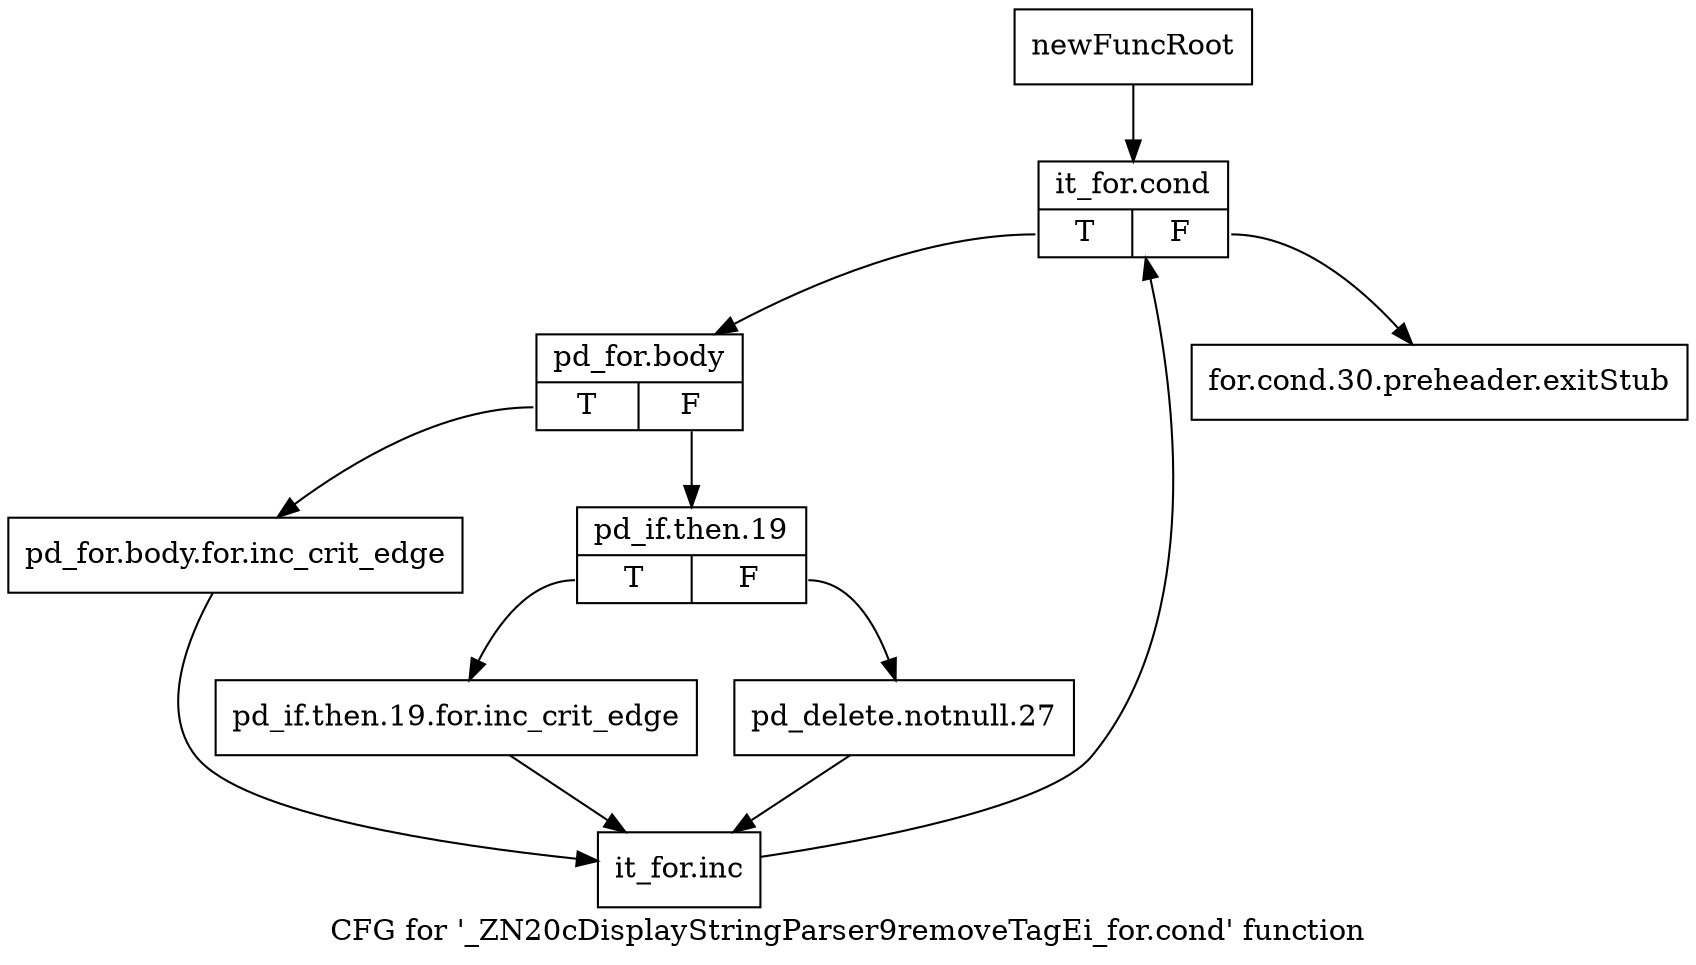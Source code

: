 digraph "CFG for '_ZN20cDisplayStringParser9removeTagEi_for.cond' function" {
	label="CFG for '_ZN20cDisplayStringParser9removeTagEi_for.cond' function";

	Node0x21d5d40 [shape=record,label="{newFuncRoot}"];
	Node0x21d5d40 -> Node0x21d5de0;
	Node0x21d5d90 [shape=record,label="{for.cond.30.preheader.exitStub}"];
	Node0x21d5de0 [shape=record,label="{it_for.cond|{<s0>T|<s1>F}}"];
	Node0x21d5de0:s0 -> Node0x21d5e30;
	Node0x21d5de0:s1 -> Node0x21d5d90;
	Node0x21d5e30 [shape=record,label="{pd_for.body|{<s0>T|<s1>F}}"];
	Node0x21d5e30:s0 -> Node0x21d5f70;
	Node0x21d5e30:s1 -> Node0x21d5e80;
	Node0x21d5e80 [shape=record,label="{pd_if.then.19|{<s0>T|<s1>F}}"];
	Node0x21d5e80:s0 -> Node0x21d5f20;
	Node0x21d5e80:s1 -> Node0x21d5ed0;
	Node0x21d5ed0 [shape=record,label="{pd_delete.notnull.27}"];
	Node0x21d5ed0 -> Node0x21d5fc0;
	Node0x21d5f20 [shape=record,label="{pd_if.then.19.for.inc_crit_edge}"];
	Node0x21d5f20 -> Node0x21d5fc0;
	Node0x21d5f70 [shape=record,label="{pd_for.body.for.inc_crit_edge}"];
	Node0x21d5f70 -> Node0x21d5fc0;
	Node0x21d5fc0 [shape=record,label="{it_for.inc}"];
	Node0x21d5fc0 -> Node0x21d5de0;
}
